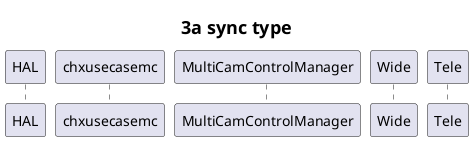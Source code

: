 @startuml

title <size:18>3a sync type</size>

participant HAL
participant chxusecasemc
participant MultiCamControlManager
participant Wide
participant Tele

@enduml
